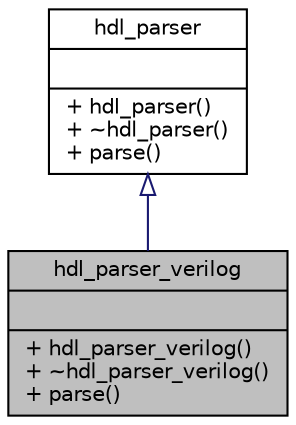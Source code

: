 digraph "hdl_parser_verilog"
{
  edge [fontname="Helvetica",fontsize="10",labelfontname="Helvetica",labelfontsize="10"];
  node [fontname="Helvetica",fontsize="10",shape=record];
  Node0 [label="{hdl_parser_verilog\n||+ hdl_parser_verilog()\l+ ~hdl_parser_verilog()\l+ parse()\l}",height=0.2,width=0.4,color="black", fillcolor="grey75", style="filled", fontcolor="black"];
  Node1 -> Node0 [dir="back",color="midnightblue",fontsize="10",style="solid",arrowtail="onormal",fontname="Helvetica"];
  Node1 [label="{hdl_parser\n||+ hdl_parser()\l+ ~hdl_parser()\l+ parse()\l}",height=0.2,width=0.4,color="black", fillcolor="white", style="filled",URL="$db/d90/classhdl__parser.html"];
}
